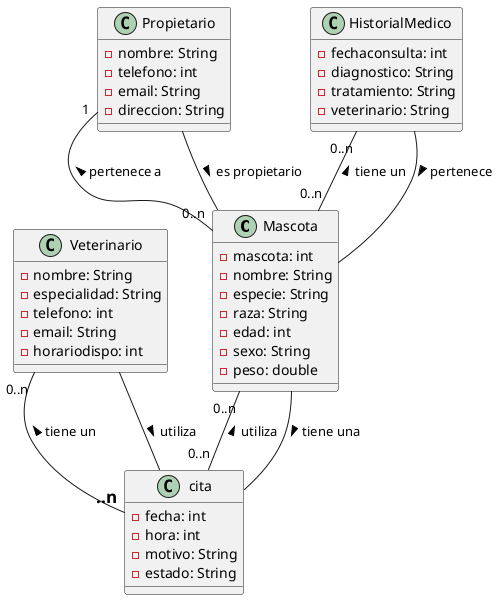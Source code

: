 @startuml
class Mascota{
    - mascota: int
    - nombre: String
    - especie: String
    - raza: String
    - edad: int
    - sexo: String
    - peso: double
}

class Propietario{
    - nombre: String
    - telefono: int
    - email: String
    - direccion: String
}

class cita{
    - fecha: int
    - hora: int
    - motivo: String
    - estado: String
}

class Veterinario{
    - nombre: String
    - especialidad: String
    - telefono: int
    - email: String
    - horariodispo: int
}

class HistorialMedico {
    - fechaconsulta: int
    - diagnostico: String
    - tratamiento: String
    - veterinario: String
}

Propietario "1" -- "0..n" Mascota: pertenece a <
Propietario -- Mascota: es propietario >

Mascota "0..n" -- "0..n" cita: utiliza <
Mascota -- cita: tiene una >

HistorialMedico "0..n" -- "0..n" Mascota: tiene un <
HistorialMedico -- Mascota: pertenece >

Veterinario "0..n" -- "=..n" cita: tiene un <
Veterinario -- cita: utiliza >

@enduml
